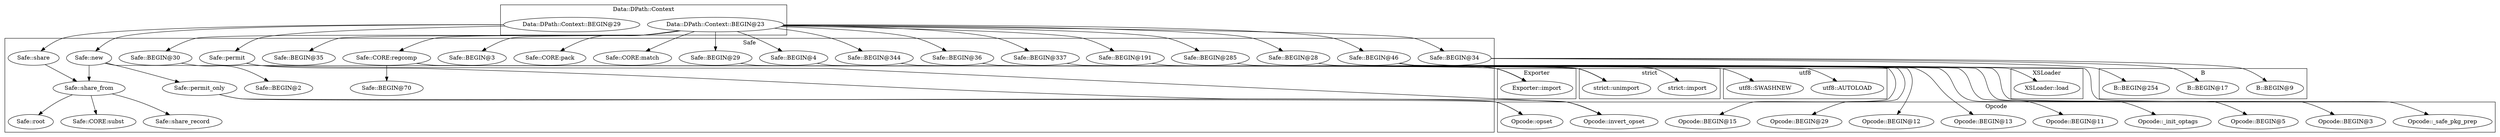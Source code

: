digraph {
graph [overlap=false]
subgraph cluster_Data_DPath_Context {
	label="Data::DPath::Context";
	"Data::DPath::Context::BEGIN@29";
	"Data::DPath::Context::BEGIN@23";
}
subgraph cluster_Opcode {
	label="Opcode";
	"Opcode::BEGIN@15";
	"Opcode::BEGIN@29";
	"Opcode::opset";
	"Opcode::BEGIN@12";
	"Opcode::_safe_pkg_prep";
	"Opcode::BEGIN@13";
	"Opcode::BEGIN@11";
	"Opcode::_init_optags";
	"Opcode::BEGIN@5";
	"Opcode::invert_opset";
	"Opcode::BEGIN@3";
}
subgraph cluster_Safe {
	label="Safe";
	"Safe::permit";
	"Safe::BEGIN@70";
	"Safe::CORE:subst";
	"Safe::BEGIN@29";
	"Safe::BEGIN@28";
	"Safe::BEGIN@2";
	"Safe::CORE:match";
	"Safe::CORE:regcomp";
	"Safe::CORE:pack";
	"Safe::BEGIN@36";
	"Safe::share_from";
	"Safe::BEGIN@344";
	"Safe::BEGIN@46";
	"Safe::new";
	"Safe::BEGIN@30";
	"Safe::BEGIN@3";
	"Safe::BEGIN@34";
	"Safe::share_record";
	"Safe::BEGIN@4";
	"Safe::BEGIN@337";
	"Safe::BEGIN@191";
	"Safe::root";
	"Safe::permit_only";
	"Safe::BEGIN@35";
	"Safe::BEGIN@285";
	"Safe::share";
}
subgraph cluster_B {
	label="B";
	"B::BEGIN@9";
	"B::BEGIN@17";
	"B::BEGIN@254";
}
subgraph cluster_strict {
	label="strict";
	"strict::import";
	"strict::unimport";
}
subgraph cluster_XSLoader {
	label="XSLoader";
	"XSLoader::load";
}
subgraph cluster_Exporter {
	label="Exporter";
	"Exporter::import";
}
subgraph cluster_utf8 {
	label="utf8";
	"utf8::AUTOLOAD";
	"utf8::SWASHNEW";
}
"Safe::BEGIN@46" -> "Opcode::BEGIN@29";
"Safe::BEGIN@34" -> "B::BEGIN@17";
"Safe::new" -> "Opcode::_safe_pkg_prep";
"Safe::BEGIN@46" -> "Opcode::BEGIN@13";
"Safe::permit_only" -> "Opcode::invert_opset";
"Safe::permit" -> "Opcode::invert_opset";
"Safe::new" -> "Safe::share_from";
"Safe::share" -> "Safe::share_from";
"Data::DPath::Context::BEGIN@23" -> "Safe::BEGIN@30";
"Safe::share_from" -> "Safe::share_record";
"Safe::BEGIN@46" -> "Exporter::import";
"Safe::BEGIN@29" -> "Exporter::import";
"Safe::BEGIN@4" -> "Exporter::import";
"Safe::BEGIN@36" -> "strict::unimport";
"Safe::BEGIN@344" -> "strict::unimport";
"Safe::BEGIN@337" -> "strict::unimport";
"Safe::BEGIN@191" -> "strict::unimport";
"Safe::BEGIN@285" -> "strict::unimport";
"Data::DPath::Context::BEGIN@23" -> "Safe::BEGIN@29";
"Data::DPath::Context::BEGIN@23" -> "Safe::BEGIN@28";
"Safe::BEGIN@34" -> "B::BEGIN@254";
"Data::DPath::Context::BEGIN@23" -> "Safe::BEGIN@344";
"Data::DPath::Context::BEGIN@23" -> "Safe::BEGIN@3";
"Data::DPath::Context::BEGIN@23" -> "Safe::BEGIN@4";
"Safe::share_from" -> "Safe::root";
"Data::DPath::Context::BEGIN@23" -> "Safe::BEGIN@285";
"Safe::CORE:regcomp" -> "utf8::AUTOLOAD";
"Data::DPath::Context::BEGIN@29" -> "Safe::permit";
"Safe::CORE:regcomp" -> "utf8::SWASHNEW";
"Safe::share_from" -> "Safe::CORE:subst";
"Safe::BEGIN@30" -> "Safe::BEGIN@2";
"Safe::BEGIN@46" -> "Opcode::BEGIN@11";
"Safe::BEGIN@46" -> "Opcode::BEGIN@3";
"Data::DPath::Context::BEGIN@23" -> "Safe::BEGIN@36";
"Data::DPath::Context::BEGIN@23" -> "Safe::BEGIN@46";
"Safe::BEGIN@46" -> "Opcode::BEGIN@15";
"Safe::BEGIN@34" -> "B::BEGIN@9";
"Data::DPath::Context::BEGIN@23" -> "Safe::BEGIN@35";
"Safe::CORE:regcomp" -> "Safe::BEGIN@70";
"Safe::BEGIN@46" -> "Opcode::BEGIN@12";
"Data::DPath::Context::BEGIN@23" -> "Safe::CORE:match";
"Data::DPath::Context::BEGIN@23" -> "Safe::CORE:regcomp";
"Safe::BEGIN@46" -> "Opcode::BEGIN@5";
"Data::DPath::Context::BEGIN@23" -> "Safe::CORE:pack";
"Safe::BEGIN@46" -> "XSLoader::load";
"Safe::permit_only" -> "Opcode::opset";
"Safe::permit" -> "Opcode::opset";
"Data::DPath::Context::BEGIN@29" -> "Safe::new";
"Data::DPath::Context::BEGIN@23" -> "Safe::BEGIN@34";
"Data::DPath::Context::BEGIN@23" -> "Safe::BEGIN@337";
"Data::DPath::Context::BEGIN@23" -> "Safe::BEGIN@191";
"Safe::new" -> "Safe::permit_only";
"Safe::BEGIN@28" -> "strict::import";
"Safe::BEGIN@46" -> "Opcode::_init_optags";
"Data::DPath::Context::BEGIN@29" -> "Safe::share";
}
